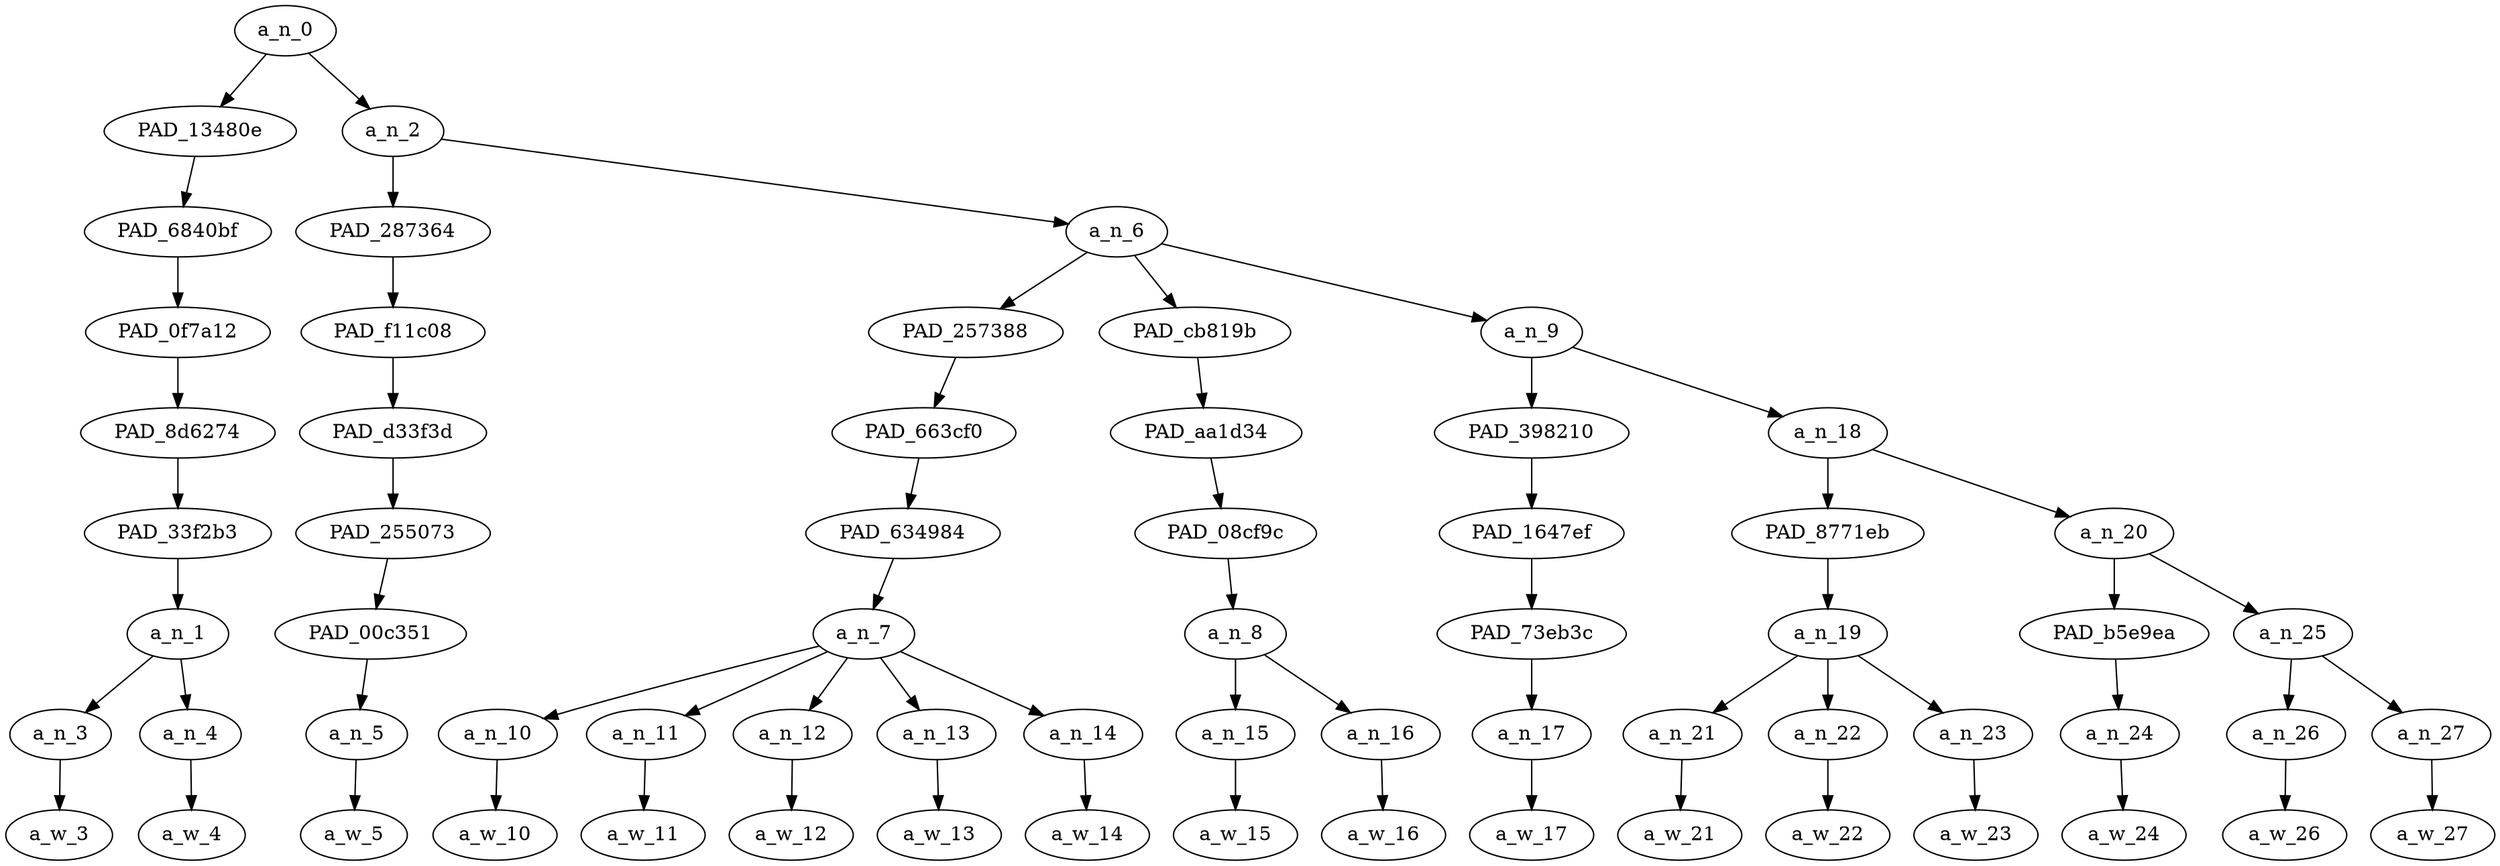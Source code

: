 strict digraph "" {
	a_n_0	[div_dir=1,
		index=0,
		level=8,
		pos="2.8489583333333335,8!",
		text_span="[0, 1, 2, 3, 4, 5, 6, 7, 8, 9, 10, 11, 12, 13, 14, 15, 16]",
		value=1.00000001];
	PAD_13480e	[div_dir=1,
		index=0,
		level=7,
		pos="0.5,7!",
		text_span="[0, 1]",
		value=0.15494422];
	a_n_0 -> PAD_13480e;
	a_n_2	[div_dir=1,
		index=1,
		level=7,
		pos="5.197916666666667,7!",
		text_span="[2, 3, 4, 5, 6, 7, 8, 9, 10, 11, 12, 13, 14, 15, 16]",
		value=0.84492802];
	a_n_0 -> a_n_2;
	PAD_6840bf	[div_dir=1,
		index=0,
		level=6,
		pos="0.5,6!",
		text_span="[0, 1]",
		value=0.15494422];
	PAD_13480e -> PAD_6840bf;
	PAD_0f7a12	[div_dir=1,
		index=0,
		level=5,
		pos="0.5,5!",
		text_span="[0, 1]",
		value=0.15494422];
	PAD_6840bf -> PAD_0f7a12;
	PAD_8d6274	[div_dir=1,
		index=0,
		level=4,
		pos="0.5,4!",
		text_span="[0, 1]",
		value=0.15494422];
	PAD_0f7a12 -> PAD_8d6274;
	PAD_33f2b3	[div_dir=1,
		index=0,
		level=3,
		pos="0.5,3!",
		text_span="[0, 1]",
		value=0.15494422];
	PAD_8d6274 -> PAD_33f2b3;
	a_n_1	[div_dir=1,
		index=0,
		level=2,
		pos="0.5,2!",
		text_span="[0, 1]",
		value=0.15494422];
	PAD_33f2b3 -> a_n_1;
	a_n_3	[div_dir=1,
		index=0,
		level=1,
		pos="0.0,1!",
		text_span="[0]",
		value=0.06149268];
	a_n_1 -> a_n_3;
	a_n_4	[div_dir=1,
		index=1,
		level=1,
		pos="1.0,1!",
		text_span="[1]",
		value=0.09316731];
	a_n_1 -> a_n_4;
	a_w_3	[div_dir=0,
		index=0,
		level=0,
		pos="0,0!",
		text_span="[0]",
		value="<user>"];
	a_n_3 -> a_w_3;
	a_w_4	[div_dir=0,
		index=1,
		level=0,
		pos="1,0!",
		text_span="[1]",
		value=hot];
	a_n_4 -> a_w_4;
	PAD_287364	[div_dir=-1,
		index=1,
		level=6,
		pos="2.0,6!",
		text_span="[2]",
		value=0.07796109];
	a_n_2 -> PAD_287364;
	a_n_6	[div_dir=1,
		index=2,
		level=6,
		pos="8.395833333333334,6!",
		text_span="[3, 4, 5, 6, 7, 8, 9, 10, 11, 12, 13, 14, 15, 16]",
		value=0.76691275];
	a_n_2 -> a_n_6;
	PAD_f11c08	[div_dir=-1,
		index=1,
		level=5,
		pos="2.0,5!",
		text_span="[2]",
		value=0.07796109];
	PAD_287364 -> PAD_f11c08;
	PAD_d33f3d	[div_dir=-1,
		index=1,
		level=4,
		pos="2.0,4!",
		text_span="[2]",
		value=0.07796109];
	PAD_f11c08 -> PAD_d33f3d;
	PAD_255073	[div_dir=-1,
		index=1,
		level=3,
		pos="2.0,3!",
		text_span="[2]",
		value=0.07796109];
	PAD_d33f3d -> PAD_255073;
	PAD_00c351	[div_dir=-1,
		index=1,
		level=2,
		pos="2.0,2!",
		text_span="[2]",
		value=0.07796109];
	PAD_255073 -> PAD_00c351;
	a_n_5	[div_dir=-1,
		index=2,
		level=1,
		pos="2.0,1!",
		text_span="[2]",
		value=0.07796109];
	PAD_00c351 -> a_n_5;
	a_w_5	[div_dir=0,
		index=2,
		level=0,
		pos="2,0!",
		text_span="[2]",
		value=take];
	a_n_5 -> a_w_5;
	PAD_257388	[div_dir=1,
		index=2,
		level=5,
		pos="5.0,5!",
		text_span="[3, 4, 5, 6, 7]",
		value=0.35477407];
	a_n_6 -> PAD_257388;
	PAD_cb819b	[div_dir=1,
		index=3,
		level=5,
		pos="8.5,5!",
		text_span="[8, 9]",
		value=0.08160685];
	a_n_6 -> PAD_cb819b;
	a_n_9	[div_dir=1,
		index=4,
		level=5,
		pos="11.6875,5!",
		text_span="[10, 11, 12, 13, 14, 15, 16]",
		value=0.33036252];
	a_n_6 -> a_n_9;
	PAD_663cf0	[div_dir=1,
		index=2,
		level=4,
		pos="5.0,4!",
		text_span="[3, 4, 5, 6, 7]",
		value=0.35477407];
	PAD_257388 -> PAD_663cf0;
	PAD_634984	[div_dir=1,
		index=2,
		level=3,
		pos="5.0,3!",
		text_span="[3, 4, 5, 6, 7]",
		value=0.35477407];
	PAD_663cf0 -> PAD_634984;
	a_n_7	[div_dir=1,
		index=2,
		level=2,
		pos="5.0,2!",
		text_span="[3, 4, 5, 6, 7]",
		value=0.35477407];
	PAD_634984 -> a_n_7;
	a_n_10	[div_dir=-1,
		index=3,
		level=1,
		pos="3.0,1!",
		text_span="[3]",
		value=0.08911038];
	a_n_7 -> a_n_10;
	a_n_11	[div_dir=1,
		index=4,
		level=1,
		pos="4.0,1!",
		text_span="[4]",
		value=0.05186386];
	a_n_7 -> a_n_11;
	a_n_12	[div_dir=1,
		index=5,
		level=1,
		pos="5.0,1!",
		text_span="[5]",
		value=0.07472730];
	a_n_7 -> a_n_12;
	a_n_13	[div_dir=1,
		index=6,
		level=1,
		pos="6.0,1!",
		text_span="[6]",
		value=0.04002041];
	a_n_7 -> a_n_13;
	a_n_14	[div_dir=1,
		index=7,
		level=1,
		pos="7.0,1!",
		text_span="[7]",
		value=0.09904309];
	a_n_7 -> a_n_14;
	a_w_10	[div_dir=0,
		index=3,
		level=0,
		pos="3,0!",
		text_span="[3]",
		value=incoming];
	a_n_10 -> a_w_10;
	a_w_11	[div_dir=0,
		index=4,
		level=0,
		pos="4,0!",
		text_span="[4]",
		value=more];
	a_n_11 -> a_w_11;
	a_w_12	[div_dir=0,
		index=5,
		level=0,
		pos="5,0!",
		text_span="[5]",
		value=racism];
	a_n_12 -> a_w_12;
	a_w_13	[div_dir=0,
		index=6,
		level=0,
		pos="6,0!",
		text_span="[6]",
		value=and];
	a_n_13 -> a_w_13;
	a_w_14	[div_dir=0,
		index=7,
		level=0,
		pos="7,0!",
		text_span="[7]",
		value=sexism];
	a_n_14 -> a_w_14;
	PAD_aa1d34	[div_dir=1,
		index=3,
		level=4,
		pos="8.5,4!",
		text_span="[8, 9]",
		value=0.08160685];
	PAD_cb819b -> PAD_aa1d34;
	PAD_08cf9c	[div_dir=1,
		index=3,
		level=3,
		pos="8.5,3!",
		text_span="[8, 9]",
		value=0.08160685];
	PAD_aa1d34 -> PAD_08cf9c;
	a_n_8	[div_dir=1,
		index=3,
		level=2,
		pos="8.5,2!",
		text_span="[8, 9]",
		value=0.08160685];
	PAD_08cf9c -> a_n_8;
	a_n_15	[div_dir=1,
		index=8,
		level=1,
		pos="8.0,1!",
		text_span="[8]",
		value=0.03249435];
	a_n_8 -> a_n_15;
	a_n_16	[div_dir=-1,
		index=9,
		level=1,
		pos="9.0,1!",
		text_span="[9]",
		value=0.04903589];
	a_n_8 -> a_n_16;
	a_w_15	[div_dir=0,
		index=8,
		level=0,
		pos="8,0!",
		text_span="[8]",
		value=from];
	a_n_15 -> a_w_15;
	a_w_16	[div_dir=0,
		index=9,
		level=0,
		pos="9,0!",
		text_span="[9]",
		value=minorities];
	a_n_16 -> a_w_16;
	PAD_398210	[div_dir=1,
		index=4,
		level=4,
		pos="10.0,4!",
		text_span="[10]",
		value=0.03035149];
	a_n_9 -> PAD_398210;
	a_n_18	[div_dir=1,
		index=5,
		level=4,
		pos="13.375,4!",
		text_span="[11, 12, 13, 14, 15, 16]",
		value=0.29981368];
	a_n_9 -> a_n_18;
	PAD_1647ef	[div_dir=1,
		index=4,
		level=3,
		pos="10.0,3!",
		text_span="[10]",
		value=0.03035149];
	PAD_398210 -> PAD_1647ef;
	PAD_73eb3c	[div_dir=1,
		index=4,
		level=2,
		pos="10.0,2!",
		text_span="[10]",
		value=0.03035149];
	PAD_1647ef -> PAD_73eb3c;
	a_n_17	[div_dir=1,
		index=10,
		level=1,
		pos="10.0,1!",
		text_span="[10]",
		value=0.03035149];
	PAD_73eb3c -> a_n_17;
	a_w_17	[div_dir=0,
		index=10,
		level=0,
		pos="10,0!",
		text_span="[10]",
		value=than];
	a_n_17 -> a_w_17;
	PAD_8771eb	[div_dir=1,
		index=5,
		level=3,
		pos="12.0,3!",
		text_span="[11, 12, 13]",
		value=0.16540684];
	a_n_18 -> PAD_8771eb;
	a_n_20	[div_dir=1,
		index=6,
		level=3,
		pos="14.75,3!",
		text_span="[14, 15, 16]",
		value=0.13419667];
	a_n_18 -> a_n_20;
	a_n_19	[div_dir=1,
		index=5,
		level=2,
		pos="12.0,2!",
		text_span="[11, 12, 13]",
		value=0.16540684];
	PAD_8771eb -> a_n_19;
	a_n_21	[div_dir=-1,
		index=11,
		level=1,
		pos="11.0,1!",
		text_span="[11]",
		value=0.03687380];
	a_n_19 -> a_n_21;
	a_n_22	[div_dir=1,
		index=12,
		level=1,
		pos="12.0,1!",
		text_span="[12]",
		value=0.06759088];
	a_n_19 -> a_n_22;
	a_n_23	[div_dir=1,
		index=13,
		level=1,
		pos="13.0,1!",
		text_span="[13]",
		value=0.06072214];
	a_n_19 -> a_n_23;
	a_w_21	[div_dir=0,
		index=11,
		level=0,
		pos="11,0!",
		text_span="[11]",
		value=the];
	a_n_21 -> a_w_21;
	a_w_22	[div_dir=0,
		index=12,
		level=0,
		pos="12,0!",
		text_span="[12]",
		value=white];
	a_n_22 -> a_w_22;
	a_w_23	[div_dir=0,
		index=13,
		level=0,
		pos="13,0!",
		text_span="[13]",
		value=majority];
	a_n_23 -> a_w_23;
	PAD_b5e9ea	[div_dir=1,
		index=6,
		level=2,
		pos="14.0,2!",
		text_span="[14]",
		value=0.03526315];
	a_n_20 -> PAD_b5e9ea;
	a_n_25	[div_dir=1,
		index=7,
		level=2,
		pos="15.5,2!",
		text_span="[15, 16]",
		value=0.09885579];
	a_n_20 -> a_n_25;
	a_n_24	[div_dir=1,
		index=14,
		level=1,
		pos="14.0,1!",
		text_span="[14]",
		value=0.03526315];
	PAD_b5e9ea -> a_n_24;
	a_w_24	[div_dir=0,
		index=14,
		level=0,
		pos="14,0!",
		text_span="[14]",
		value=in];
	a_n_24 -> a_w_24;
	a_n_26	[div_dir=1,
		index=15,
		level=1,
		pos="15.0,1!",
		text_span="[15]",
		value=0.04070415];
	a_n_25 -> a_n_26;
	a_n_27	[div_dir=-1,
		index=16,
		level=1,
		pos="16.0,1!",
		text_span="[16]",
		value=0.05810591];
	a_n_25 -> a_n_27;
	a_w_26	[div_dir=0,
		index=15,
		level=0,
		pos="15,0!",
		text_span="[15]",
		value=this];
	a_n_26 -> a_w_26;
	a_w_27	[div_dir=0,
		index=16,
		level=0,
		pos="16,0!",
		text_span="[16]",
		value=country];
	a_n_27 -> a_w_27;
}
